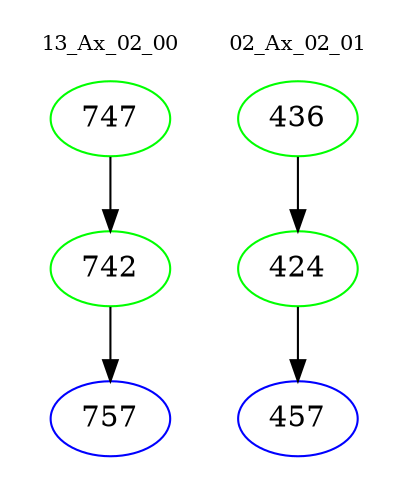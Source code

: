 digraph{
subgraph cluster_0 {
color = white
label = "13_Ax_02_00";
fontsize=10;
T0_747 [label="747", color="green"]
T0_747 -> T0_742 [color="black"]
T0_742 [label="742", color="green"]
T0_742 -> T0_757 [color="black"]
T0_757 [label="757", color="blue"]
}
subgraph cluster_1 {
color = white
label = "02_Ax_02_01";
fontsize=10;
T1_436 [label="436", color="green"]
T1_436 -> T1_424 [color="black"]
T1_424 [label="424", color="green"]
T1_424 -> T1_457 [color="black"]
T1_457 [label="457", color="blue"]
}
}
